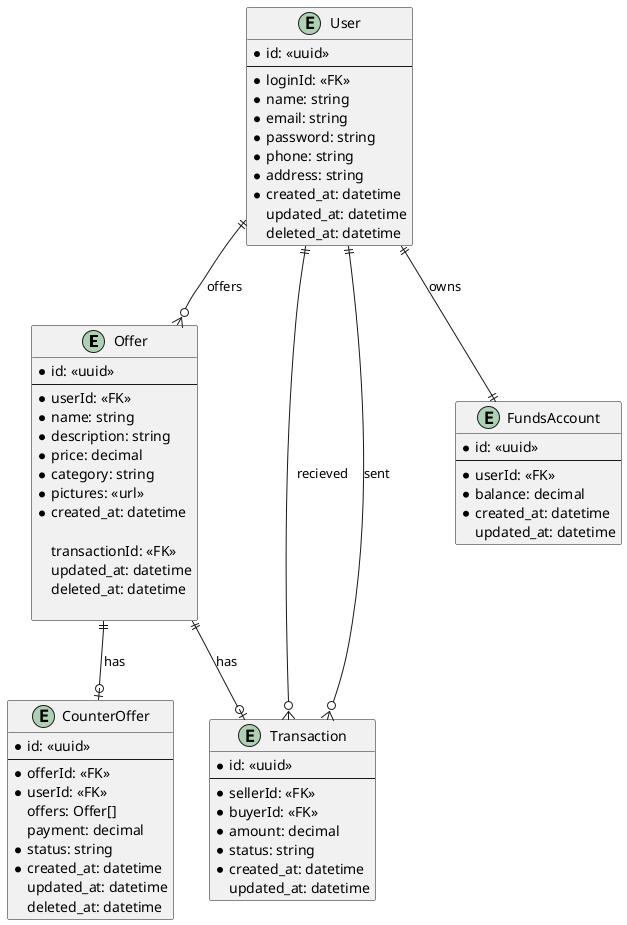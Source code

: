 @startuml P2P Marketplace

entity Offer {
    * id: <<uuid>>
    --
    * userId: <<FK>>
    * name: string
    * description: string
    * price: decimal
    * category: string
    * pictures: <<url>>
    * created_at: datetime

    transactionId: <<FK>>
    updated_at: datetime
    deleted_at: datetime

}

entity User {
    * id: <<uuid>>
    --
    * loginId: <<FK>>
    * name: string
    * email: string
    * password: string
    * phone: string
    * address: string
    * created_at: datetime
    updated_at: datetime
    deleted_at: datetime
}

entity Transaction {
    * id: <<uuid>>
    --
    * sellerId: <<FK>>
    * buyerId: <<FK>>
    * amount: decimal
    * status: string
    * created_at: datetime
    updated_at: datetime
}

entity FundsAccount {
    * id: <<uuid>>
    --
    * userId: <<FK>>
    * balance: decimal
/'    * currency: string '/
    * created_at: datetime
    updated_at: datetime
}

entity CounterOffer {
    *id: <<uuid>>
    --
    *offerId: <<FK>>
    *userId: <<FK>>
    offers: Offer[]
    payment: decimal
    *status: string
    *created_at: datetime
    updated_at: datetime
    deleted_at: datetime
}

User ||--o{ Offer : offers  
User ||--o{ Transaction : recieved
User ||--o{ Transaction : sent
Offer ||--o| Transaction : has
User ||--|| FundsAccount : owns
Offer ||--o| CounterOffer : has

@enduml